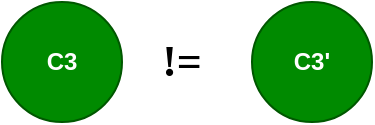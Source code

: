 <mxfile>
    <diagram id="OvUeN1fUbP1yOYvhclIw" name="Page-1">
        <mxGraphModel dx="195" dy="330" grid="1" gridSize="10" guides="1" tooltips="1" connect="1" arrows="1" fold="1" page="1" pageScale="1" pageWidth="850" pageHeight="1100" math="0" shadow="0">
            <root>
                <mxCell id="0"/>
                <mxCell id="1" parent="0"/>
                <mxCell id="64" value="C3'" style="ellipse;whiteSpace=wrap;html=1;aspect=fixed;fillColor=#008a00;strokeColor=#005700;fontColor=#ffffff;fontStyle=1" parent="1" vertex="1">
                    <mxGeometry x="490" y="340" width="60" height="60" as="geometry"/>
                </mxCell>
                <mxCell id="66" value="C3" style="ellipse;whiteSpace=wrap;html=1;aspect=fixed;fillColor=#008a00;strokeColor=#005700;fontColor=#ffffff;fontStyle=1" parent="1" vertex="1">
                    <mxGeometry x="365" y="340" width="60" height="60" as="geometry"/>
                </mxCell>
                <mxCell id="74" value="!=" style="text;html=1;strokeColor=none;fillColor=none;align=center;verticalAlign=middle;whiteSpace=wrap;rounded=0;fontStyle=1;fontSize=22;fontFamily=Consolas;" vertex="1" parent="1">
                    <mxGeometry x="425" y="355" width="60" height="30" as="geometry"/>
                </mxCell>
            </root>
        </mxGraphModel>
    </diagram>
</mxfile>
